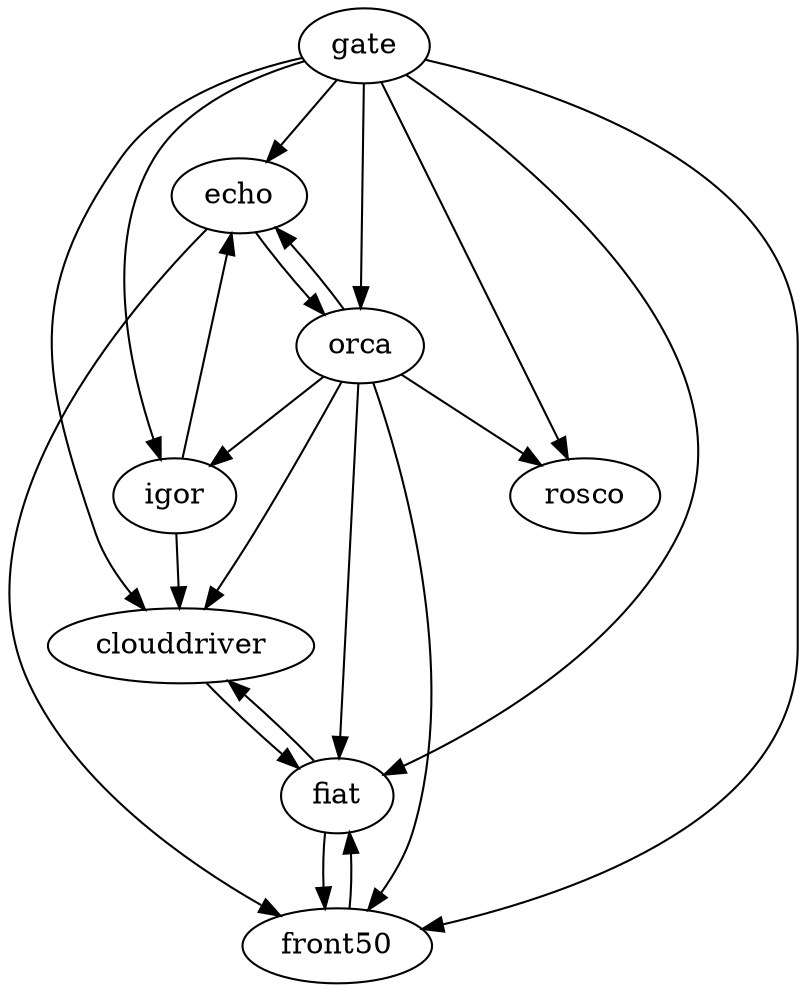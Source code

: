strict digraph G {
  clouddriver [ label="clouddriver" ];
  echo [ label="echo" ];
  fiat [ label="fiat" ];
  front50 [ label="front50" ];
  gate [ label="gate" ];
  igor [ label="igor" ];
  orca [ label="orca" ];
  rosco [ label="rosco" ];
  front50 -> fiat;
  echo -> front50;
  echo -> orca;
  orca -> front50;
  orca -> echo;
  orca -> fiat;
  orca -> rosco;
  orca -> igor;
  orca -> clouddriver;
  fiat -> front50;
  fiat -> clouddriver;
  gate -> front50;
  gate -> echo;
  gate -> orca;
  gate -> fiat;
  gate -> rosco;
  gate -> igor;
  gate -> clouddriver;
  igor -> echo;
  igor -> clouddriver;
  clouddriver -> fiat;
}
